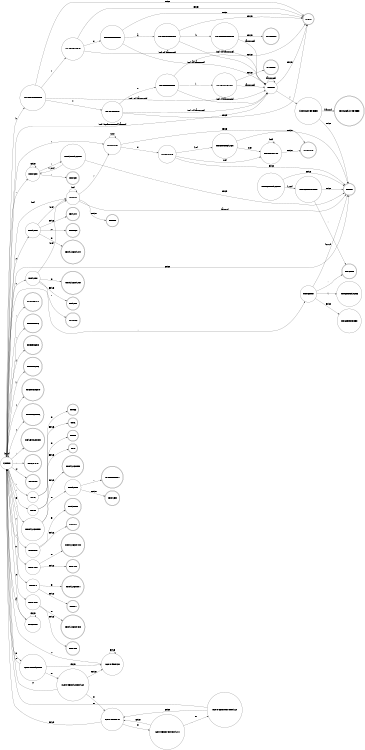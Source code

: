 digraph finite_state_machine {
    rankdir = LR;
    size = "8,5"
    node [shape = doublecircle]; IDENT, KW_BOOL, KW_BREAK, KW_FN_ARROW, OP_ACCESS_MEMBER, ERROR, LIT_INT, LIT_FLOAT, LIT_CHAR, LIT_STR, OP_GE, OP_G, OP_LE, OP_L, OP_IS_EQ, OP_ASSIGN_EQ, OP_IS_NEQ, OP_NOT, OP_INCR, OP_ASSIGN_SUM, OP_SUM, OP_DECR, OP_ASSIGN_SUB, OP_SUB, OP_ASSIGN_MUL, OP_MUL, OP_ASSIGN_DIV, OP_DIV, OP_ASSIGN_MOD, OP_MOD, OP_PAREN_O, OP_PAREN_C, OP_BRACE_O, OP_BRACE_C, OP_BRACKET_O, OP_BRACKET_C, OP_SEMICOLOIN, OP_COMMA, OP_ADDR;
    node [shape = circle];

    // KW START
    _START_ -> _KW_BOOL_BREAK_ [label = "b"];

    // KW SPECIFYING
    _KW_BOOL_BREAK_ -> _KW_BOOL_BO_ [label = "o"];
    _KW_BOOL_BREAK_ -> _KW_BREAK_BR_ [label = "r"];
    _KW_BOOL_BREAK_ -> _IDENT_ [label = "(?=[^or])[_a-zA-Z0-9]"];
    _KW_BOOL_BREAK_ -> IDENT [label = "ELSE"];

    // KW BOOL
    _KW_BOOL_BO_ -> _KW_BOOL_BOO_ [label = "o"];
    _KW_BOOL_BO_ -> _IDENT_ [label = "(?=[^o])[_a-zA-Z0-9]"];
    _KW_BOOL_BO_ -> IDENT [label = "ELSE"];

    _KW_BOOL_BOO_ -> _KW_BOOL_BOOL_ [label = "l"];
    _KW_BOOL_BOO_ -> _IDENT_ [label = "(?=[^l])[_a-zA-Z0-9]"];
    _KW_BOOL_BOO_ -> IDENT [label = "ELSE"];

    _KW_BOOL_BOOL_ -> _IDENT_ [label = "[_a-zA-Z0-9]"];
    _KW_BOOL_BOOL_ -> KW_BOOL [label = "ELSE"];


    // KW BREAK
    _KW_BREAK_BR_ -> _KW_BREAK_BRE_ [label = "e"];
    _KW_BREAK_BR_ -> _IDENT_ [label = "(?=[^e])[_a-zA-Z0-9]"];
    _KW_BREAK_BR_ -> IDENT [label = "ELSE"];

    _KW_BREAK_BRE_ -> _KW_BREAK_BREA_ [label = "a"];
    _KW_BREAK_BRE_ -> _IDENT_ [label = "(?=[^a])[_a-zA-Z0-9]"];
    _KW_BREAK_BRE_ -> IDENT [label = "ELSE"];

    _KW_BREAK_BREA_ -> _KW_BREAK_BREAK_ [label = "k"];
    _KW_BREAK_BREA_ -> _IDENT_ [label = "(?=[^k])[_a-zA-Z0-9]"];
    _KW_BREAK_BREA_ -> IDENT [label = "ELSE"];

    _KW_BREAK_BREAK_ -> _IDENT_ [label = "[_a-zA-Z0-9]"];
    _KW_BREAK_BREAK_ -> KW_BREAK [label = "ELSE"];

    // REMAINING KEYWORDS (to be implemented)

    //_START_ -> _KW_CHAR_CONTINUE_ [label = "c"];
    //_START_ -> _KW_ELIF_ELSE_ [label = "e"];
    //_START_ -> _KW_FN_FOR_FLOAT_ [label = "f"];
    //_START_ -> _KW_IN_IF_INT_ [label = "i"];
    //_START_ -> _KW_FN_OUT_ [label = "o"];
    //_START_ -> _KW_RETURN_ [label = "r"];
    //_START_ -> _KW_STRING_STRUCT_ [label = "s"];
    //_START_ -> _KW_VOID_ [label = "v"];
    //_START_ -> _KW_AND_ [label = "A"];
    //_START_ -> _KW_FALSE_ [label = "F"];
    //_START_ -> _KW_NULL_ [label = "N"];
    //_START_ -> _KW_OR_ [label = "O"];
    //_START_ -> _KW_TRUE_ [label = "T"];

    _START_ -> _IDENT_ [label = "(?=[^bcefiosvAFNOT])[_a-zA-Z]"];
    _IDENT_ -> _IDENT_ [label = "[_a-zA-Z0-9]"];
    _IDENT_ -> _STRUCT_MEMBER_ [label = "\\."];
    _IDENT_ -> IDENT [label = "ELSE"];

    _STRUCT_MEMBER_ -> OP_ACCESS_MEMBER [label = "[_a-zA-Z]"];
    _STRUCT_MEMBER_ -> ERROR [ label = "ELSE" ];

    _START_ -> _LIT_INT_ [ label = "[0-9]"];
    _LIT_INT_ -> _LIT_INT_ [label = "[0-9]"];
    _LIT_INT_ -> _LIT_FLOAT_ [label = "\\."];
    _LIT_INT_ -> ERROR [label = "[_a-zA-Z]" ];
    _LIT_INT_ -> LIT_INT [label = "ELSE" ];

    _START_ -> _LIT_FLOAT_ [label = "\\."];
    _LIT_FLOAT_ -> _LIT_FLOAT_ [label = "[0-9]"];
    _LIT_FLOAT_ -> LIT_FLOAT_E [label = "e"];
    _LIT_FLOAT_ -> LIT_FLOAT [label = "ELSE"];

    LIT_FLOAT_E -> LIT_FLOAT_W_E [label = "[0-9]"];
    LIT_FLOAT_E -> LIT_FLOAT_E_SIGN [label = "[\\+-]"];
    LIT_FLOAT_E -> ERROR [label = "ELSE"];

    LIT_FLOAT_E_SIGN -> LIT_FLOAT_W_E [label = "[0-9]"];
    LIT_FLOAT_E_SIGN -> ERROR [label = "ELSE"];

    LIT_FLOAT_W_E -> LIT_FLOAT_W_E [label = "[0-9]"];
    LIT_FLOAT_W_E -> LIT_FLOAT [label = "ELSE"];

    _START_ -> _LIT_CHAR_ [label = "'"];
    _LIT_CHAR_ -> LIT_CHAR [label = "'"];
    _LIT_CHAR_ -> LIT_CHAR_ESCAPE [label = "\\\\"];
    _LIT_CHAR_ -> ERROR [label = "[\\n\\r\\t]"];
    _LIT_CHAR_ -> LIT_CHAR_ADDED [ label = "ELSE"];

    _LIT_CHAR_ESCAPE_ -> _LIT_CHAR_ADDED_ [label = "['\\\\nrt]"];
    _LIT_CHAR_ESCAPE_ -> ERROR [label = "ELSE"];

    _LIT_CHAR_ADDED_ -> LIT_CHAR [label = "'"];
    _LIT_CHAR_ADDED_ -> ERROR [label = "ELSE"];

    _START_ -> _LIT_STR_ [label = "\"" ];
    _LIT_STR_ -> LIT_STR [ label = "\""];
    _LIT_STR_ -> _LIT_STR_ESCAPE_ [label = "\\\\"];
    _LIT_STR_ -> _LIT_STR_ [label = "ELSE"];

    _LIT_STR_ESCAPE_ -> _LIT_STR_ [label = "[\"\\\\nrt]"];
    _LIT_STR_ESCAPE_ -> ERROR [label = "ELSE"];

    _START_ -> _OP_G_ [label = ">"];
    _OP_G_ -> OP_GE [label = "="];
    _OP_G_ -> OP_G [label = "ELSE"];

    _START_ -> _OP_L_ [label = "<"];
    _OP_L_ -> OP_LE [label = "="];
    _OP_L_ -> OP_L [label = "ELSE"];

    _START_ -> _OP_ASSIGN_EQ_ [label = "="];
    _OP_ASSIGN_EQ_ -> _OP_IS_EQ_ [label = "="];
    _OP_ASSIGN_EQ_ -> OP_ASSIGN_EQ [label = "ELSE"];

    _OP_IS_EQ_ -> KW_FN_ARROW [label = ">"];
    _OP_IS_EQ_ -> OP_IS_EQ [label = "ELSE"];

    _START_ -> _OP_NOT_ [label = "!"];
    _OP_NOT_ -> OP_IS_NEQ [label = "="];
    _OP_NOT_ -> OP_NOT [label = "ELSE"];

    _START_ -> _OP_SUM_ [label = "\\+"];
    _OP_SUM_ -> OP_INCR [label = "\\+"];
    _OP_SUM_ -> OP_ASSIGN_SUM [label = "="];
    _OP_SUM_ -> _LIT_INT_ [label = "[0-9]"];
    _OP_SUM_ -> OP_SUM [label = "ELSE"];

    _START_ -> _OP_SUB_ [label = "_"];
    _OP_SUB_ -> OP_DECR [label = "-"];
    _OP_SUB_ -> OP_ASSIGN_SUB [label = "="];
    _OP_SUB_ -> _LIT_INT_ [ label = "[0-9]"];
    _OP_SUB_ -> OP_SUB [ label = "ELSE"];

    _START_ -> _OP_MUL_ [label = "\\*"];
    _OP_MUL_ -> OP_ASSIGN_MUL [label = "="];
    _OP_MUL_ -> OP_MUL [label = "ELSE"];

    _START_ -> _OP_DIV_ [label = "\\/"];
    _OP_DIV_ -> OP_ASSIGN_DIV [label = "="];
    _OP_DIV_ -> OP_DIV [label = "ELSE"];

    _START_ -> _OP_MOD_ [label = "%" ];
    _OP_MOD_ -> OP_ASSIGN_MOD [label = "="];
    _OP_MOD_ -> OP_MOD [label = "ELSE"];

    _START_ -> OP_PAREN_O [label = "\\("];
    _START_ -> OP_PAREN_C [label = "\\)"];
    _START_ -> OP_BRACE_O [label = "{"];
    _START_ -> OP_BRACE_C [label = "}"];
    _START_ -> OP_BRACKET_O [label = "\\["];
    _START_ -> OP_BRACKET_C [label = "\\]"];
    _START_ -> OP_SEMICOLOIN [label = ";"];
    _START_ -> OP_COMMA [label = ","];
    _START_ -> OP_ADDR [label = "&"];

    _START_ -> _INCLUDE_ [label = "@"];
    _INCLUDE_ -> _START_ [label = "\\n"];
    _INCLUDE_ -> _INCLUDE_ [label = "ELSE"];

    _START_ -> _START_ [label = "[\\n\\r\\t]"];

    // COMMENTS
    _START_ -> _COMMENT_START_ [label = "#"];
    _COMMENT_START_ -> _START_ [label = "\\n"];
    _COMMENT_START_ -> _COMMENT_SL_PLUS_2_ [label = "#" ];
    _COMMENT_START_ -> _COMMENT_SL_ [label = "ELSE"];

    _COMMENT_SL_ -> _START_ [label = "\\n"];
    _COMMENT_SL_ -> _COMMENT_SL_ [label = "ELSE"];

    _COMMENT_SL_PLUS_2_ -> _START_ [label = "\\n"];
    _COMMENT_SL_PLUS_2_ -> _COMMENT_ML_ [label = "#"];
    _COMMENT_SL_PLUS_2_ -> _COMMENT_SL_ [label = "ELSE"];

    _COMMENT_ML_ -> _COMMENT_ML_MINUS_1_ [label = "#"];
    _COMMENT_ML_ -> _START_ [label = "ELSE"];

    _COMMENT_ML_MINUS_1_ -> _COMMENT_ML_MINUS_2_ [label = "#"];
    _COMMENT_ML_MINUS_1_ -> _COMMENT_ML_ [label = "ELSE"];

    _COMMENT_ML_MINUS_2_ -> _START_ [label = "#"];
    _COMMENT_ML_MINUS_2_ -> _COMMENT_ML_ [label = "ELSE"];

    _START_ -> ERROR [ label = "ELSE" ];
}
